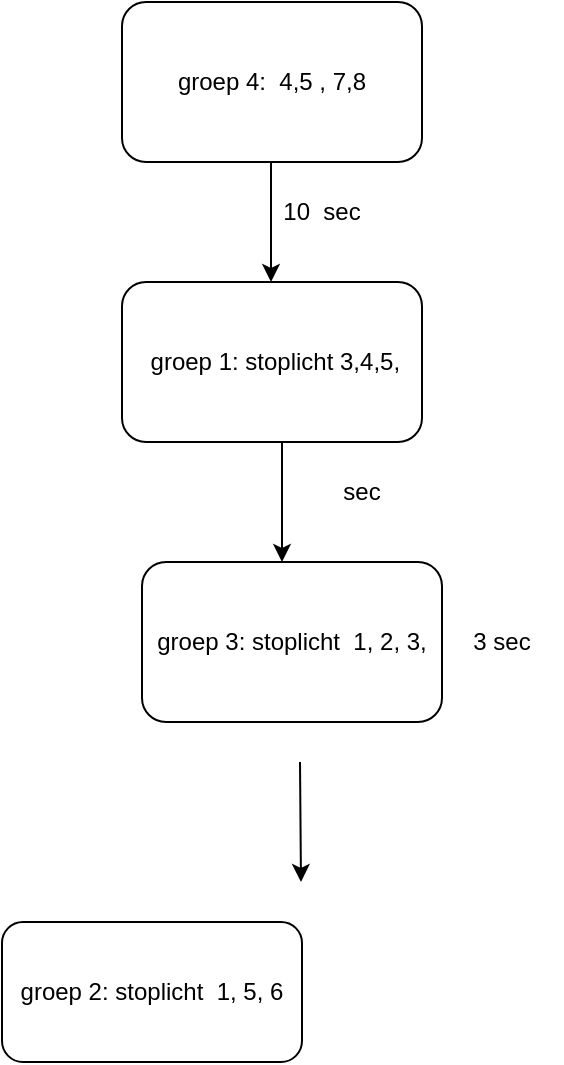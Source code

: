 <mxfile version="15.8.4"><diagram id="hMZwtEpZMK39bKrfklaA" name="Page-1"><mxGraphModel dx="830" dy="702" grid="1" gridSize="10" guides="1" tooltips="1" connect="1" arrows="1" fold="1" page="1" pageScale="1" pageWidth="827" pageHeight="1169" math="0" shadow="0"><root><mxCell id="0"/><mxCell id="1" parent="0"/><mxCell id="g3XdCGP9gTzNyDS5LABC-1" value="&amp;nbsp;groep 1: stoplicht 3,4,5," style="rounded=1;whiteSpace=wrap;html=1;" vertex="1" parent="1"><mxGeometry x="280" y="170" width="150" height="80" as="geometry"/></mxCell><mxCell id="g3XdCGP9gTzNyDS5LABC-2" value="" style="endArrow=classic;html=1;rounded=0;" edge="1" parent="1"><mxGeometry width="50" height="50" relative="1" as="geometry"><mxPoint x="360" y="250" as="sourcePoint"/><mxPoint x="360" y="310" as="targetPoint"/><Array as="points"><mxPoint x="360" y="280"/></Array></mxGeometry></mxCell><mxCell id="g3XdCGP9gTzNyDS5LABC-3" value="groep 2: stoplicht &amp;nbsp;1, 5, 6" style="rounded=1;whiteSpace=wrap;html=1;" vertex="1" parent="1"><mxGeometry x="220" y="490" width="150" height="70" as="geometry"/></mxCell><mxCell id="g3XdCGP9gTzNyDS5LABC-4" value="groep 3: stoplicht &amp;nbsp;1, 2, 3," style="rounded=1;whiteSpace=wrap;html=1;" vertex="1" parent="1"><mxGeometry x="290" y="310" width="150" height="80" as="geometry"/></mxCell><mxCell id="g3XdCGP9gTzNyDS5LABC-6" value="" style="endArrow=classic;html=1;rounded=0;" edge="1" parent="1"><mxGeometry width="50" height="50" relative="1" as="geometry"><mxPoint x="369" y="410" as="sourcePoint"/><mxPoint x="369.5" y="470" as="targetPoint"/></mxGeometry></mxCell><mxCell id="g3XdCGP9gTzNyDS5LABC-7" value="groep 4: &amp;nbsp;4,5 , 7,8" style="rounded=1;whiteSpace=wrap;html=1;" vertex="1" parent="1"><mxGeometry x="280" y="30" width="150" height="80" as="geometry"/></mxCell><mxCell id="g3XdCGP9gTzNyDS5LABC-8" value="" style="endArrow=classic;html=1;rounded=0;" edge="1" parent="1"><mxGeometry width="50" height="50" relative="1" as="geometry"><mxPoint x="354.5" y="110" as="sourcePoint"/><mxPoint x="354.5" y="170" as="targetPoint"/></mxGeometry></mxCell><mxCell id="g3XdCGP9gTzNyDS5LABC-9" value="&amp;nbsp;sec&amp;nbsp;" style="text;html=1;strokeColor=none;fillColor=none;align=center;verticalAlign=middle;whiteSpace=wrap;rounded=0;" vertex="1" parent="1"><mxGeometry x="370" y="260" width="60" height="30" as="geometry"/></mxCell><mxCell id="g3XdCGP9gTzNyDS5LABC-10" value="3 sec" style="text;html=1;strokeColor=none;fillColor=none;align=center;verticalAlign=middle;whiteSpace=wrap;rounded=0;" vertex="1" parent="1"><mxGeometry x="440" y="335" width="60" height="30" as="geometry"/></mxCell><mxCell id="g3XdCGP9gTzNyDS5LABC-11" value="10 &amp;nbsp;sec" style="text;html=1;strokeColor=none;fillColor=none;align=center;verticalAlign=middle;whiteSpace=wrap;rounded=0;" vertex="1" parent="1"><mxGeometry x="350" y="120" width="60" height="30" as="geometry"/></mxCell></root></mxGraphModel></diagram></mxfile>